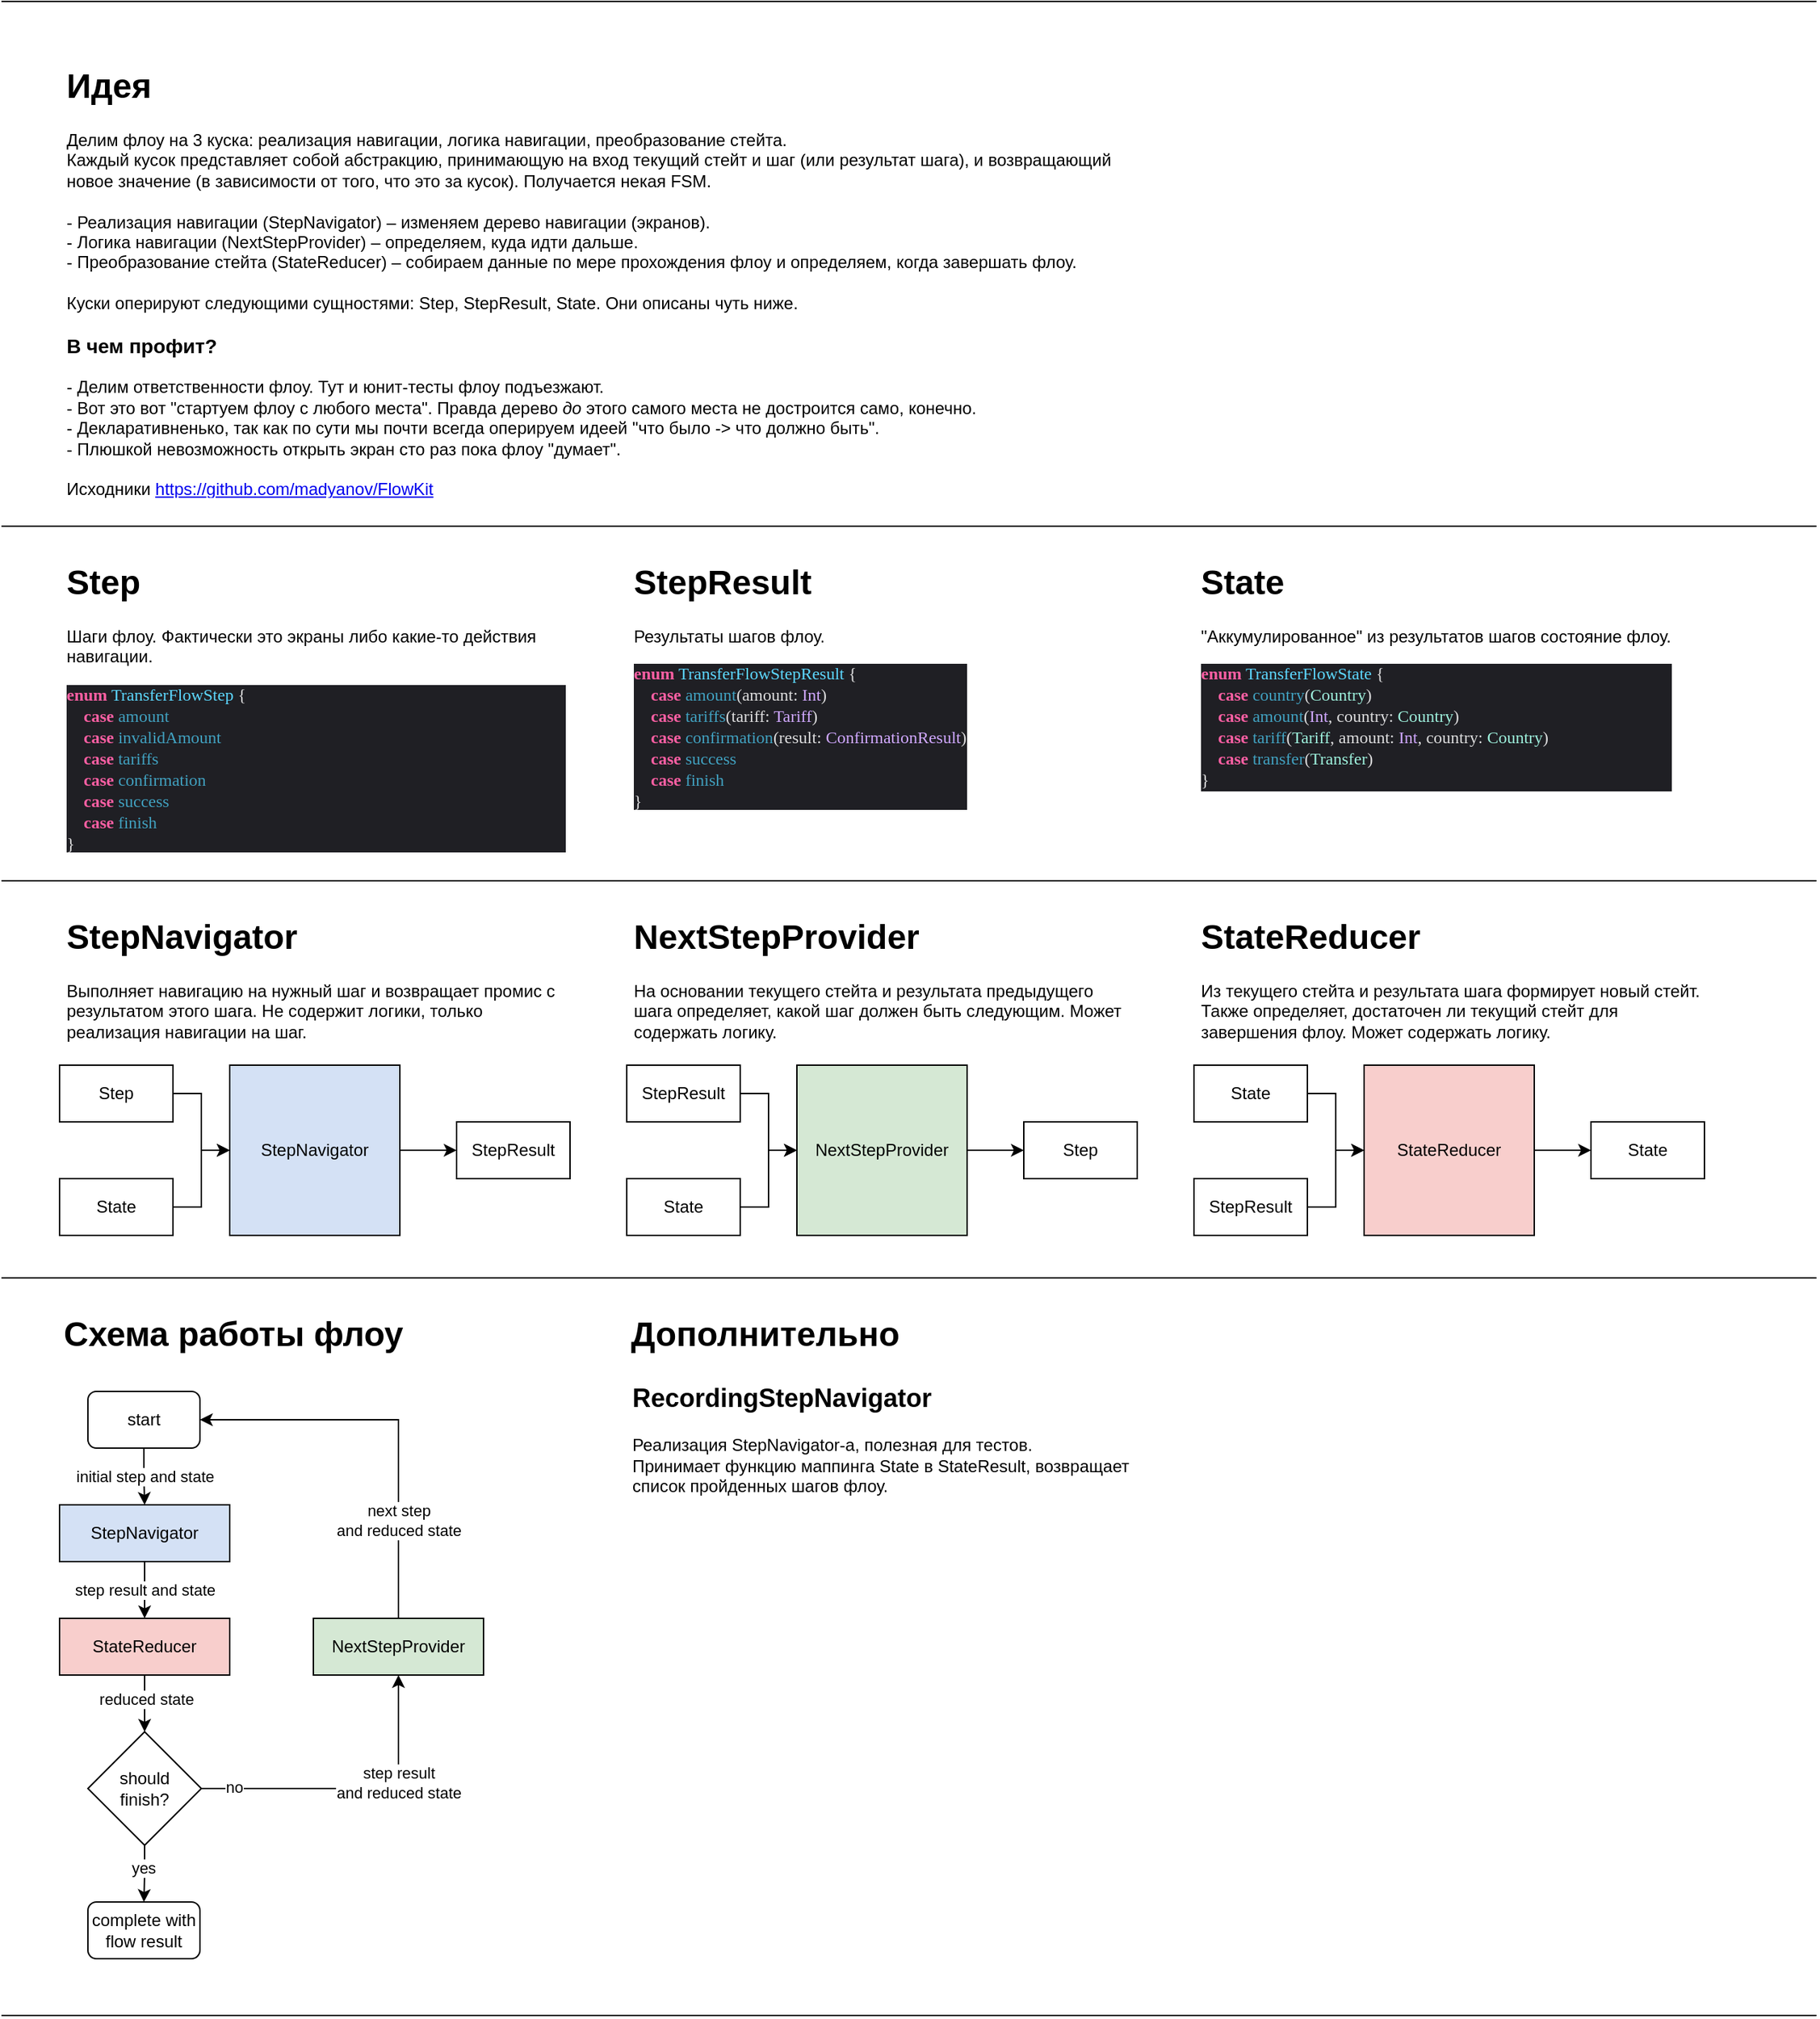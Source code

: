 <mxfile version="14.8.5" type="device"><diagram id="jw2_sHq7Q48fXYjKa4ns" name="Page-1"><mxGraphModel dx="1186" dy="565" grid="1" gridSize="10" guides="1" tooltips="1" connect="1" arrows="1" fold="1" page="1" pageScale="1" pageWidth="827" pageHeight="1169" math="0" shadow="0"><root><mxCell id="0"/><mxCell id="1" parent="0"/><mxCell id="7yjENeIUWVqf2foFrUso-27" value="&lt;h1&gt;Step&lt;/h1&gt;&lt;p&gt;Шаги флоу. Фактически это экраны либо какие-то действия навигации.&lt;/p&gt;&lt;p class=&quot;p1&quot; style=&quot;margin: 0px ; font-stretch: normal ; line-height: normal ; font-family: &amp;#34;menlo&amp;#34; ; color: rgb(93 , 216 , 255) ; background-color: rgb(31 , 31 , 36)&quot;&gt;&lt;span class=&quot;s1&quot; style=&quot;color: rgb(252 , 95 , 163)&quot;&gt;&lt;b&gt;enum&lt;/b&gt;&lt;/span&gt;&lt;span class=&quot;s2&quot; style=&quot;color: rgba(255 , 255 , 255 , 0.85)&quot;&gt; &lt;/span&gt;TransferFlowStep&lt;span class=&quot;s2&quot; style=&quot;color: rgba(255 , 255 , 255 , 0.85)&quot;&gt; {&lt;/span&gt;&lt;/p&gt;&lt;p class=&quot;p2&quot; style=&quot;margin: 0px ; font-stretch: normal ; line-height: normal ; font-family: &amp;#34;menlo&amp;#34; ; color: rgb(65 , 161 , 192) ; background-color: rgb(31 , 31 , 36)&quot;&gt;&lt;span class=&quot;s2&quot; style=&quot;color: rgba(255 , 255 , 255 , 0.85)&quot;&gt;&amp;nbsp; &amp;nbsp; &lt;/span&gt;&lt;span class=&quot;s1&quot; style=&quot;color: rgb(252 , 95 , 163)&quot;&gt;&lt;b&gt;case&lt;/b&gt;&lt;/span&gt;&lt;span class=&quot;s2&quot; style=&quot;color: rgba(255 , 255 , 255 , 0.85)&quot;&gt; &lt;/span&gt;amount&lt;/p&gt;&lt;p class=&quot;p2&quot; style=&quot;margin: 0px ; font-stretch: normal ; line-height: normal ; font-family: &amp;#34;menlo&amp;#34; ; color: rgb(65 , 161 , 192) ; background-color: rgb(31 , 31 , 36)&quot;&gt;&lt;span class=&quot;s2&quot; style=&quot;color: rgba(255 , 255 , 255 , 0.85)&quot;&gt;&amp;nbsp; &amp;nbsp; &lt;/span&gt;&lt;span class=&quot;s1&quot; style=&quot;color: rgb(252 , 95 , 163)&quot;&gt;&lt;b&gt;case&lt;/b&gt;&lt;/span&gt;&lt;span class=&quot;s2&quot; style=&quot;color: rgba(255 , 255 , 255 , 0.85)&quot;&gt; &lt;/span&gt;invalidAmount&lt;/p&gt;&lt;p class=&quot;p2&quot; style=&quot;margin: 0px ; font-stretch: normal ; line-height: normal ; font-family: &amp;#34;menlo&amp;#34; ; color: rgb(65 , 161 , 192) ; background-color: rgb(31 , 31 , 36)&quot;&gt;&lt;span class=&quot;s2&quot; style=&quot;color: rgba(255 , 255 , 255 , 0.85)&quot;&gt;&amp;nbsp; &amp;nbsp; &lt;/span&gt;&lt;span class=&quot;s1&quot; style=&quot;color: rgb(252 , 95 , 163)&quot;&gt;&lt;b&gt;case&lt;/b&gt;&lt;/span&gt;&lt;span class=&quot;s2&quot; style=&quot;color: rgba(255 , 255 , 255 , 0.85)&quot;&gt; &lt;/span&gt;tariffs&lt;/p&gt;&lt;p class=&quot;p2&quot; style=&quot;margin: 0px ; font-stretch: normal ; line-height: normal ; font-family: &amp;#34;menlo&amp;#34; ; color: rgb(65 , 161 , 192) ; background-color: rgb(31 , 31 , 36)&quot;&gt;&lt;span class=&quot;s2&quot; style=&quot;color: rgba(255 , 255 , 255 , 0.85)&quot;&gt;&amp;nbsp; &amp;nbsp; &lt;/span&gt;&lt;span class=&quot;s1&quot; style=&quot;color: rgb(252 , 95 , 163)&quot;&gt;&lt;b&gt;case&lt;/b&gt;&lt;/span&gt;&lt;span class=&quot;s2&quot; style=&quot;color: rgba(255 , 255 , 255 , 0.85)&quot;&gt; &lt;/span&gt;confirmation&lt;/p&gt;&lt;p class=&quot;p2&quot; style=&quot;margin: 0px ; font-stretch: normal ; line-height: normal ; font-family: &amp;#34;menlo&amp;#34; ; color: rgb(65 , 161 , 192) ; background-color: rgb(31 , 31 , 36)&quot;&gt;&lt;span class=&quot;s2&quot; style=&quot;color: rgba(255 , 255 , 255 , 0.85)&quot;&gt;&amp;nbsp; &amp;nbsp; &lt;/span&gt;&lt;span class=&quot;s1&quot; style=&quot;color: rgb(252 , 95 , 163)&quot;&gt;&lt;b&gt;case&lt;/b&gt;&lt;/span&gt;&lt;span class=&quot;s2&quot; style=&quot;color: rgba(255 , 255 , 255 , 0.85)&quot;&gt; &lt;/span&gt;success&lt;/p&gt;&lt;p class=&quot;p2&quot; style=&quot;margin: 0px ; font-stretch: normal ; line-height: normal ; font-family: &amp;#34;menlo&amp;#34; ; color: rgb(65 , 161 , 192) ; background-color: rgb(31 , 31 , 36)&quot;&gt;&lt;span class=&quot;s2&quot; style=&quot;color: rgba(255 , 255 , 255 , 0.85)&quot;&gt;&amp;nbsp; &amp;nbsp; &lt;/span&gt;&lt;span class=&quot;s1&quot; style=&quot;color: rgb(252 , 95 , 163)&quot;&gt;&lt;b&gt;case&lt;/b&gt;&lt;/span&gt;&lt;span class=&quot;s2&quot; style=&quot;color: rgba(255 , 255 , 255 , 0.85)&quot;&gt; &lt;/span&gt;finish&lt;/p&gt;&lt;p class=&quot;p3&quot; style=&quot;margin: 0px ; font-stretch: normal ; line-height: normal ; font-family: &amp;#34;menlo&amp;#34; ; color: rgba(255 , 255 , 255 , 0.85) ; background-color: rgb(31 , 31 , 36)&quot;&gt;}&lt;/p&gt;" style="text;html=1;strokeColor=none;fillColor=none;spacing=5;spacingTop=-20;whiteSpace=wrap;overflow=hidden;rounded=0;" parent="1" vertex="1"><mxGeometry x="41" y="390" width="360" height="210" as="geometry"/></mxCell><mxCell id="7yjENeIUWVqf2foFrUso-28" value="&lt;h1&gt;StepResult&lt;/h1&gt;&lt;p&gt;Результаты шагов флоу.&lt;/p&gt;&lt;p class=&quot;p1&quot; style=&quot;margin: 0px ; font-stretch: normal ; line-height: normal ; font-family: &amp;#34;menlo&amp;#34; ; color: rgb(93 , 216 , 255) ; background-color: rgb(31 , 31 , 36)&quot;&gt;&lt;span class=&quot;s1&quot; style=&quot;color: rgb(252 , 95 , 163)&quot;&gt;&lt;b&gt;enum&lt;/b&gt;&lt;/span&gt;&lt;span class=&quot;s2&quot; style=&quot;color: rgba(255 , 255 , 255 , 0.85)&quot;&gt; &lt;/span&gt;TransferFlowStepResult&lt;span class=&quot;s2&quot; style=&quot;color: rgba(255 , 255 , 255 , 0.85)&quot;&gt; {&lt;/span&gt;&lt;/p&gt;&lt;p class=&quot;p2&quot; style=&quot;margin: 0px ; font-stretch: normal ; line-height: normal ; font-family: &amp;#34;menlo&amp;#34; ; color: rgba(255 , 255 , 255 , 0.85) ; background-color: rgb(31 , 31 , 36)&quot;&gt;&lt;span class=&quot;Apple-converted-space&quot;&gt;&amp;nbsp; &amp;nbsp; &lt;/span&gt;&lt;span class=&quot;s1&quot; style=&quot;color: rgb(252 , 95 , 163)&quot;&gt;&lt;b&gt;case&lt;/b&gt;&lt;/span&gt; &lt;span class=&quot;s3&quot; style=&quot;color: rgb(65 , 161 , 192)&quot;&gt;amount&lt;/span&gt;(amount: &lt;span class=&quot;s4&quot; style=&quot;color: rgb(208 , 168 , 255)&quot;&gt;Int&lt;/span&gt;)&lt;/p&gt;&lt;p class=&quot;p2&quot; style=&quot;margin: 0px ; font-stretch: normal ; line-height: normal ; font-family: &amp;#34;menlo&amp;#34; ; color: rgba(255 , 255 , 255 , 0.85) ; background-color: rgb(31 , 31 , 36)&quot;&gt;&lt;span class=&quot;Apple-converted-space&quot;&gt;&amp;nbsp; &amp;nbsp; &lt;/span&gt;&lt;span class=&quot;s1&quot; style=&quot;color: rgb(252 , 95 , 163)&quot;&gt;&lt;b&gt;case&lt;/b&gt;&lt;/span&gt; &lt;span class=&quot;s3&quot; style=&quot;color: rgb(65 , 161 , 192)&quot;&gt;tariffs&lt;/span&gt;(tariff: &lt;span class=&quot;s4&quot; style=&quot;color: rgb(208 , 168 , 255)&quot;&gt;Tariff&lt;/span&gt;)&lt;/p&gt;&lt;p class=&quot;p2&quot; style=&quot;margin: 0px ; font-stretch: normal ; line-height: normal ; font-family: &amp;#34;menlo&amp;#34; ; color: rgba(255 , 255 , 255 , 0.85) ; background-color: rgb(31 , 31 , 36)&quot;&gt;&lt;span class=&quot;Apple-converted-space&quot;&gt;&amp;nbsp; &amp;nbsp; &lt;/span&gt;&lt;span class=&quot;s1&quot; style=&quot;color: rgb(252 , 95 , 163)&quot;&gt;&lt;b&gt;case&lt;/b&gt;&lt;/span&gt; &lt;span class=&quot;s3&quot; style=&quot;color: rgb(65 , 161 , 192)&quot;&gt;confirmation&lt;/span&gt;(result: &lt;span class=&quot;s4&quot; style=&quot;color: rgb(208 , 168 , 255)&quot;&gt;ConfirmationResult&lt;/span&gt;)&lt;/p&gt;&lt;p class=&quot;p3&quot; style=&quot;margin: 0px ; font-stretch: normal ; line-height: normal ; font-family: &amp;#34;menlo&amp;#34; ; color: rgb(65 , 161 , 192) ; background-color: rgb(31 , 31 , 36)&quot;&gt;&lt;span class=&quot;s2&quot; style=&quot;color: rgba(255 , 255 , 255 , 0.85)&quot;&gt;&amp;nbsp; &amp;nbsp; &lt;/span&gt;&lt;span class=&quot;s1&quot; style=&quot;color: rgb(252 , 95 , 163)&quot;&gt;&lt;b&gt;case&lt;/b&gt;&lt;/span&gt;&lt;span class=&quot;s2&quot; style=&quot;color: rgba(255 , 255 , 255 , 0.85)&quot;&gt; &lt;/span&gt;success&lt;/p&gt;&lt;p class=&quot;p3&quot; style=&quot;margin: 0px ; font-stretch: normal ; line-height: normal ; font-family: &amp;#34;menlo&amp;#34; ; color: rgb(65 , 161 , 192) ; background-color: rgb(31 , 31 , 36)&quot;&gt;&lt;span class=&quot;s2&quot; style=&quot;color: rgba(255 , 255 , 255 , 0.85)&quot;&gt;&amp;nbsp; &amp;nbsp; &lt;/span&gt;&lt;span class=&quot;s1&quot; style=&quot;color: rgb(252 , 95 , 163)&quot;&gt;&lt;b&gt;case&lt;/b&gt;&lt;/span&gt;&lt;span class=&quot;s2&quot; style=&quot;color: rgba(255 , 255 , 255 , 0.85)&quot;&gt; &lt;/span&gt;finish&lt;/p&gt;&lt;p class=&quot;p2&quot; style=&quot;margin: 0px ; font-stretch: normal ; line-height: normal ; font-family: &amp;#34;menlo&amp;#34; ; color: rgba(255 , 255 , 255 , 0.85) ; background-color: rgb(31 , 31 , 36)&quot;&gt;}&lt;/p&gt;" style="text;html=1;strokeColor=none;fillColor=none;spacing=5;spacingTop=-20;whiteSpace=wrap;overflow=hidden;rounded=0;" parent="1" vertex="1"><mxGeometry x="441" y="390" width="370" height="180" as="geometry"/></mxCell><mxCell id="7yjENeIUWVqf2foFrUso-29" value="&lt;h1&gt;State&lt;/h1&gt;&lt;p&gt;&quot;Аккумулированное&quot; из результатов шагов состояние флоу.&lt;/p&gt;&lt;p class=&quot;p1&quot; style=&quot;margin: 0px ; font-stretch: normal ; line-height: normal ; font-family: &amp;#34;menlo&amp;#34; ; color: rgb(93 , 216 , 255) ; background-color: rgb(31 , 31 , 36)&quot;&gt;&lt;span class=&quot;s1&quot; style=&quot;color: rgb(252 , 95 , 163)&quot;&gt;&lt;b&gt;enum&lt;/b&gt;&lt;/span&gt;&lt;span class=&quot;s2&quot; style=&quot;color: rgba(255 , 255 , 255 , 0.85)&quot;&gt; &lt;/span&gt;TransferFlowState&lt;span class=&quot;s2&quot; style=&quot;color: rgba(255 , 255 , 255 , 0.85)&quot;&gt; {&lt;/span&gt;&lt;/p&gt;&lt;p class=&quot;p2&quot; style=&quot;margin: 0px ; font-stretch: normal ; line-height: normal ; font-family: &amp;#34;menlo&amp;#34; ; color: rgba(255 , 255 , 255 , 0.85) ; background-color: rgb(31 , 31 , 36)&quot;&gt;&lt;span class=&quot;Apple-converted-space&quot;&gt;&amp;nbsp; &amp;nbsp; &lt;/span&gt;&lt;span class=&quot;s1&quot; style=&quot;color: rgb(252 , 95 , 163)&quot;&gt;&lt;b&gt;case&lt;/b&gt;&lt;/span&gt; &lt;span class=&quot;s3&quot; style=&quot;color: rgb(65 , 161 , 192)&quot;&gt;country&lt;/span&gt;(&lt;span class=&quot;s4&quot; style=&quot;color: rgb(158 , 241 , 221)&quot;&gt;Country&lt;/span&gt;)&lt;/p&gt;&lt;p class=&quot;p2&quot; style=&quot;margin: 0px ; font-stretch: normal ; line-height: normal ; font-family: &amp;#34;menlo&amp;#34; ; color: rgba(255 , 255 , 255 , 0.85) ; background-color: rgb(31 , 31 , 36)&quot;&gt;&lt;span class=&quot;Apple-converted-space&quot;&gt;&amp;nbsp; &amp;nbsp; &lt;/span&gt;&lt;span class=&quot;s1&quot; style=&quot;color: rgb(252 , 95 , 163)&quot;&gt;&lt;b&gt;case&lt;/b&gt;&lt;/span&gt; &lt;span class=&quot;s3&quot; style=&quot;color: rgb(65 , 161 , 192)&quot;&gt;amount&lt;/span&gt;(&lt;span class=&quot;s5&quot; style=&quot;color: rgb(208 , 168 , 255)&quot;&gt;Int&lt;/span&gt;, country: &lt;span class=&quot;s4&quot; style=&quot;color: rgb(158 , 241 , 221)&quot;&gt;Country&lt;/span&gt;)&lt;/p&gt;&lt;p class=&quot;p2&quot; style=&quot;margin: 0px ; font-stretch: normal ; line-height: normal ; font-family: &amp;#34;menlo&amp;#34; ; color: rgba(255 , 255 , 255 , 0.85) ; background-color: rgb(31 , 31 , 36)&quot;&gt;&lt;span class=&quot;Apple-converted-space&quot;&gt;&amp;nbsp; &amp;nbsp; &lt;/span&gt;&lt;span class=&quot;s1&quot; style=&quot;color: rgb(252 , 95 , 163)&quot;&gt;&lt;b&gt;case&lt;/b&gt;&lt;/span&gt; &lt;span class=&quot;s3&quot; style=&quot;color: rgb(65 , 161 , 192)&quot;&gt;tariff&lt;/span&gt;(&lt;span class=&quot;s4&quot; style=&quot;color: rgb(158 , 241 , 221)&quot;&gt;Tariff&lt;/span&gt;, amount: &lt;span class=&quot;s5&quot; style=&quot;color: rgb(208 , 168 , 255)&quot;&gt;Int&lt;/span&gt;, country: &lt;span class=&quot;s4&quot; style=&quot;color: rgb(158 , 241 , 221)&quot;&gt;Country&lt;/span&gt;)&lt;/p&gt;&lt;p class=&quot;p3&quot; style=&quot;margin: 0px ; font-stretch: normal ; line-height: normal ; font-family: &amp;#34;menlo&amp;#34; ; color: rgb(65 , 161 , 192) ; background-color: rgb(31 , 31 , 36)&quot;&gt;&lt;span class=&quot;s2&quot; style=&quot;color: rgba(255 , 255 , 255 , 0.85)&quot;&gt;&amp;nbsp; &amp;nbsp; &lt;/span&gt;&lt;span class=&quot;s1&quot; style=&quot;color: rgb(252 , 95 , 163)&quot;&gt;&lt;b&gt;case&lt;/b&gt;&lt;/span&gt;&lt;span class=&quot;s2&quot; style=&quot;color: rgba(255 , 255 , 255 , 0.85)&quot;&gt; &lt;/span&gt;transfer&lt;span class=&quot;s2&quot; style=&quot;color: rgba(255 , 255 , 255 , 0.85)&quot;&gt;(&lt;/span&gt;&lt;span class=&quot;s4&quot; style=&quot;color: rgb(158 , 241 , 221)&quot;&gt;Transfer&lt;/span&gt;&lt;span class=&quot;s2&quot; style=&quot;color: rgba(255 , 255 , 255 , 0.85)&quot;&gt;)&lt;/span&gt;&lt;/p&gt;&lt;p class=&quot;p2&quot; style=&quot;margin: 0px ; font-stretch: normal ; line-height: normal ; font-family: &amp;#34;menlo&amp;#34; ; color: rgba(255 , 255 , 255 , 0.85) ; background-color: rgb(31 , 31 , 36)&quot;&gt;}&lt;/p&gt;" style="text;html=1;strokeColor=none;fillColor=none;spacing=5;spacingTop=-20;whiteSpace=wrap;overflow=hidden;rounded=0;" parent="1" vertex="1"><mxGeometry x="841" y="390" width="400" height="170" as="geometry"/></mxCell><mxCell id="7yjENeIUWVqf2foFrUso-37" style="edgeStyle=orthogonalEdgeStyle;rounded=0;orthogonalLoop=1;jettySize=auto;html=1;entryX=0;entryY=0.5;entryDx=0;entryDy=0;" parent="1" source="7yjENeIUWVqf2foFrUso-30" target="7yjENeIUWVqf2foFrUso-33" edge="1"><mxGeometry relative="1" as="geometry"/></mxCell><mxCell id="7yjENeIUWVqf2foFrUso-30" value="StepNavigator" style="whiteSpace=wrap;html=1;aspect=fixed;fillColor=#D4E1F5;" parent="1" vertex="1"><mxGeometry x="161" y="750" width="120" height="120" as="geometry"/></mxCell><mxCell id="7yjENeIUWVqf2foFrUso-36" style="edgeStyle=orthogonalEdgeStyle;rounded=0;orthogonalLoop=1;jettySize=auto;html=1;entryX=0;entryY=0.5;entryDx=0;entryDy=0;" parent="1" source="7yjENeIUWVqf2foFrUso-31" target="7yjENeIUWVqf2foFrUso-30" edge="1"><mxGeometry relative="1" as="geometry"/></mxCell><mxCell id="7yjENeIUWVqf2foFrUso-31" value="Step" style="rounded=0;whiteSpace=wrap;html=1;" parent="1" vertex="1"><mxGeometry x="41" y="750" width="80" height="40" as="geometry"/></mxCell><mxCell id="7yjENeIUWVqf2foFrUso-35" style="edgeStyle=orthogonalEdgeStyle;rounded=0;orthogonalLoop=1;jettySize=auto;html=1;entryX=0;entryY=0.5;entryDx=0;entryDy=0;" parent="1" source="7yjENeIUWVqf2foFrUso-32" target="7yjENeIUWVqf2foFrUso-30" edge="1"><mxGeometry relative="1" as="geometry"/></mxCell><mxCell id="7yjENeIUWVqf2foFrUso-32" value="State" style="rounded=0;whiteSpace=wrap;html=1;" parent="1" vertex="1"><mxGeometry x="41" y="830" width="80" height="40" as="geometry"/></mxCell><mxCell id="7yjENeIUWVqf2foFrUso-33" value="StepResult" style="rounded=0;whiteSpace=wrap;html=1;" parent="1" vertex="1"><mxGeometry x="321" y="790" width="80" height="40" as="geometry"/></mxCell><mxCell id="7yjENeIUWVqf2foFrUso-45" style="edgeStyle=orthogonalEdgeStyle;rounded=0;orthogonalLoop=1;jettySize=auto;html=1;entryX=0;entryY=0.5;entryDx=0;entryDy=0;" parent="1" source="7yjENeIUWVqf2foFrUso-46" target="7yjENeIUWVqf2foFrUso-51" edge="1"><mxGeometry relative="1" as="geometry"/></mxCell><mxCell id="7yjENeIUWVqf2foFrUso-46" value="NextStepProvider" style="whiteSpace=wrap;html=1;aspect=fixed;fillColor=#D5E8D4;" parent="1" vertex="1"><mxGeometry x="561" y="750" width="120" height="120" as="geometry"/></mxCell><mxCell id="7yjENeIUWVqf2foFrUso-47" style="edgeStyle=orthogonalEdgeStyle;rounded=0;orthogonalLoop=1;jettySize=auto;html=1;entryX=0;entryY=0.5;entryDx=0;entryDy=0;" parent="1" source="7yjENeIUWVqf2foFrUso-48" target="7yjENeIUWVqf2foFrUso-46" edge="1"><mxGeometry relative="1" as="geometry"/></mxCell><mxCell id="7yjENeIUWVqf2foFrUso-48" value="StepResult" style="rounded=0;whiteSpace=wrap;html=1;" parent="1" vertex="1"><mxGeometry x="441" y="750" width="80" height="40" as="geometry"/></mxCell><mxCell id="7yjENeIUWVqf2foFrUso-49" style="edgeStyle=orthogonalEdgeStyle;rounded=0;orthogonalLoop=1;jettySize=auto;html=1;entryX=0;entryY=0.5;entryDx=0;entryDy=0;" parent="1" source="7yjENeIUWVqf2foFrUso-50" target="7yjENeIUWVqf2foFrUso-46" edge="1"><mxGeometry relative="1" as="geometry"/></mxCell><mxCell id="7yjENeIUWVqf2foFrUso-50" value="State" style="rounded=0;whiteSpace=wrap;html=1;" parent="1" vertex="1"><mxGeometry x="441" y="830" width="80" height="40" as="geometry"/></mxCell><mxCell id="7yjENeIUWVqf2foFrUso-51" value="Step" style="rounded=0;whiteSpace=wrap;html=1;" parent="1" vertex="1"><mxGeometry x="721" y="790" width="80" height="40" as="geometry"/></mxCell><mxCell id="7yjENeIUWVqf2foFrUso-52" style="edgeStyle=orthogonalEdgeStyle;rounded=0;orthogonalLoop=1;jettySize=auto;html=1;entryX=0;entryY=0.5;entryDx=0;entryDy=0;" parent="1" source="7yjENeIUWVqf2foFrUso-53" target="7yjENeIUWVqf2foFrUso-58" edge="1"><mxGeometry relative="1" as="geometry"/></mxCell><mxCell id="7yjENeIUWVqf2foFrUso-53" value="StateReducer" style="whiteSpace=wrap;html=1;aspect=fixed;fillColor=#F8CECC;" parent="1" vertex="1"><mxGeometry x="961" y="750" width="120" height="120" as="geometry"/></mxCell><mxCell id="7yjENeIUWVqf2foFrUso-54" style="edgeStyle=orthogonalEdgeStyle;rounded=0;orthogonalLoop=1;jettySize=auto;html=1;entryX=0;entryY=0.5;entryDx=0;entryDy=0;" parent="1" source="7yjENeIUWVqf2foFrUso-55" target="7yjENeIUWVqf2foFrUso-53" edge="1"><mxGeometry relative="1" as="geometry"/></mxCell><mxCell id="7yjENeIUWVqf2foFrUso-55" value="State" style="rounded=0;whiteSpace=wrap;html=1;" parent="1" vertex="1"><mxGeometry x="841" y="750" width="80" height="40" as="geometry"/></mxCell><mxCell id="7yjENeIUWVqf2foFrUso-56" style="edgeStyle=orthogonalEdgeStyle;rounded=0;orthogonalLoop=1;jettySize=auto;html=1;entryX=0;entryY=0.5;entryDx=0;entryDy=0;" parent="1" source="7yjENeIUWVqf2foFrUso-57" target="7yjENeIUWVqf2foFrUso-53" edge="1"><mxGeometry relative="1" as="geometry"/></mxCell><mxCell id="7yjENeIUWVqf2foFrUso-57" value="StepResult" style="rounded=0;whiteSpace=wrap;html=1;" parent="1" vertex="1"><mxGeometry x="841" y="830" width="80" height="40" as="geometry"/></mxCell><mxCell id="7yjENeIUWVqf2foFrUso-58" value="State" style="rounded=0;whiteSpace=wrap;html=1;" parent="1" vertex="1"><mxGeometry x="1121" y="790" width="80" height="40" as="geometry"/></mxCell><mxCell id="7yjENeIUWVqf2foFrUso-59" value="&lt;h1&gt;StepNavigator&lt;/h1&gt;&lt;p&gt;Выполняет навигацию на нужный шаг и возвращает промис с результатом этого шага. Не содержит логики, только реализация навигации на шаг.&lt;/p&gt;" style="text;html=1;strokeColor=none;fillColor=none;spacing=5;spacingTop=-20;whiteSpace=wrap;overflow=hidden;rounded=0;" parent="1" vertex="1"><mxGeometry x="41" y="640" width="360" height="100" as="geometry"/></mxCell><mxCell id="7yjENeIUWVqf2foFrUso-60" value="&lt;h1&gt;NextStepProvider&lt;/h1&gt;&lt;p&gt;На основании текущего стейта и результата предыдущего шага определяет, какой шаг должен быть следующим. Может содержать логику.&lt;/p&gt;" style="text;html=1;strokeColor=none;fillColor=none;spacing=5;spacingTop=-20;whiteSpace=wrap;overflow=hidden;rounded=0;" parent="1" vertex="1"><mxGeometry x="441" y="640" width="360" height="100" as="geometry"/></mxCell><mxCell id="7yjENeIUWVqf2foFrUso-61" value="&lt;h1&gt;StateReducer&lt;/h1&gt;&lt;p&gt;Из текущего стейта и результата шага формирует новый стейт. Также определяет, достаточен ли текущий стейт для завершения флоу. Может содержать логику.&lt;/p&gt;" style="text;html=1;strokeColor=none;fillColor=none;spacing=5;spacingTop=-20;whiteSpace=wrap;overflow=hidden;rounded=0;" parent="1" vertex="1"><mxGeometry x="841" y="640" width="360" height="100" as="geometry"/></mxCell><mxCell id="7yjENeIUWVqf2foFrUso-62" value="&lt;h1&gt;Идея&lt;/h1&gt;&lt;p&gt;Делим флоу на 3 куска: реализация навигации, логика навигации, преобразование стейта.&lt;br&gt;Каждый кусок представляет собой абстракцию, принимающую на вход текущий стейт и шаг (или результат шага), и возвращающий новое значение (в зависимости от того, что это за кусок). Получается некая FSM.&lt;br&gt;&lt;br&gt;- Реализация навигации (StepNavigator) – изменяем дерево навигации (экранов).&lt;br&gt;- Логика навигации (NextStepProvider) – определяем, куда идти дальше.&lt;br&gt;- Преобразование стейта (StateReducer) – собираем данные по мере прохождения флоу и определяем, когда завершать флоу.&lt;br&gt;&lt;br&gt;Куски оперируют следующими сущностями: Step, StepResult, State. Они описаны чуть ниже.&lt;br&gt;&lt;/p&gt;&lt;h3&gt;В чем профит?&lt;/h3&gt;&lt;div&gt;- Делим ответственности флоу. Тут и юнит-тесты флоу подъезжают.&lt;br&gt;- Вот это вот &quot;стартуем флоу с любого места&quot;. Правда дерево &lt;i&gt;до&lt;/i&gt; этого самого места не достроится само, конечно.&lt;br&gt;- Декларативненько, так как по сути мы почти всегда оперируем идеей &quot;что было -&amp;gt; что должно быть&quot;.&lt;/div&gt;&lt;div&gt;- Плюшкой невозможность открыть экран сто раз пока флоу &quot;думает&quot;.&lt;br&gt;&lt;br&gt;Исходники&amp;nbsp;&lt;a href=&quot;https://github.com/madyanov/FlowKit&quot;&gt;https://github.com/madyanov/FlowKit&lt;/a&gt;&lt;/div&gt;&lt;p&gt;&lt;/p&gt;" style="text;html=1;strokeColor=none;fillColor=none;spacing=5;spacingTop=-20;whiteSpace=wrap;overflow=hidden;rounded=0;" parent="1" vertex="1"><mxGeometry x="41" y="40" width="759" height="310" as="geometry"/></mxCell><mxCell id="7yjENeIUWVqf2foFrUso-68" value="initial step and state" style="edgeStyle=orthogonalEdgeStyle;rounded=0;orthogonalLoop=1;jettySize=auto;html=1;entryX=0.5;entryY=0;entryDx=0;entryDy=0;" parent="1" source="7yjENeIUWVqf2foFrUso-65" target="7yjENeIUWVqf2foFrUso-67" edge="1"><mxGeometry relative="1" as="geometry"/></mxCell><mxCell id="7yjENeIUWVqf2foFrUso-65" value="start" style="rounded=1;whiteSpace=wrap;html=1;" parent="1" vertex="1"><mxGeometry x="61" y="980" width="79" height="40" as="geometry"/></mxCell><mxCell id="7yjENeIUWVqf2foFrUso-70" value="step result and state" style="edgeStyle=orthogonalEdgeStyle;rounded=0;orthogonalLoop=1;jettySize=auto;html=1;entryX=0.5;entryY=0;entryDx=0;entryDy=0;" parent="1" source="7yjENeIUWVqf2foFrUso-67" target="7yjENeIUWVqf2foFrUso-69" edge="1"><mxGeometry relative="1" as="geometry"/></mxCell><mxCell id="7yjENeIUWVqf2foFrUso-67" value="StepNavigator" style="rounded=0;whiteSpace=wrap;html=1;fillColor=#D4E1F5;" parent="1" vertex="1"><mxGeometry x="41" y="1060" width="120" height="40" as="geometry"/></mxCell><mxCell id="7yjENeIUWVqf2foFrUso-73" style="edgeStyle=orthogonalEdgeStyle;rounded=0;orthogonalLoop=1;jettySize=auto;html=1;entryX=0.5;entryY=0;entryDx=0;entryDy=0;" parent="1" source="7yjENeIUWVqf2foFrUso-69" target="7yjENeIUWVqf2foFrUso-71" edge="1"><mxGeometry relative="1" as="geometry"/></mxCell><mxCell id="7yjENeIUWVqf2foFrUso-88" value="reduced state" style="edgeLabel;html=1;align=center;verticalAlign=middle;resizable=0;points=[];" parent="7yjENeIUWVqf2foFrUso-73" vertex="1" connectable="0"><mxGeometry x="-0.15" y="1" relative="1" as="geometry"><mxPoint as="offset"/></mxGeometry></mxCell><mxCell id="7yjENeIUWVqf2foFrUso-69" value="StateReducer" style="rounded=0;whiteSpace=wrap;html=1;fillColor=#F8CECC;" parent="1" vertex="1"><mxGeometry x="41" y="1140" width="120" height="40" as="geometry"/></mxCell><mxCell id="7yjENeIUWVqf2foFrUso-76" style="edgeStyle=orthogonalEdgeStyle;rounded=0;orthogonalLoop=1;jettySize=auto;html=1;entryX=0.5;entryY=0;entryDx=0;entryDy=0;" parent="1" source="7yjENeIUWVqf2foFrUso-71" target="7yjENeIUWVqf2foFrUso-75" edge="1"><mxGeometry relative="1" as="geometry"/></mxCell><mxCell id="7yjENeIUWVqf2foFrUso-81" value="yes" style="edgeLabel;html=1;align=center;verticalAlign=middle;resizable=0;points=[];" parent="7yjENeIUWVqf2foFrUso-76" vertex="1" connectable="0"><mxGeometry x="-0.111" y="-1" relative="1" as="geometry"><mxPoint y="-2" as="offset"/></mxGeometry></mxCell><mxCell id="7yjENeIUWVqf2foFrUso-83" style="edgeStyle=orthogonalEdgeStyle;rounded=0;orthogonalLoop=1;jettySize=auto;html=1;entryX=0.5;entryY=1;entryDx=0;entryDy=0;" parent="1" source="7yjENeIUWVqf2foFrUso-71" target="7yjENeIUWVqf2foFrUso-82" edge="1"><mxGeometry relative="1" as="geometry"><mxPoint x="311" y="1210" as="targetPoint"/><Array as="points"><mxPoint x="280" y="1260"/></Array></mxGeometry></mxCell><mxCell id="7yjENeIUWVqf2foFrUso-84" value="step result&lt;br&gt;and reduced state" style="edgeLabel;html=1;align=center;verticalAlign=middle;resizable=0;points=[];" parent="7yjENeIUWVqf2foFrUso-83" vertex="1" connectable="0"><mxGeometry x="0.107" y="4" relative="1" as="geometry"><mxPoint x="18" as="offset"/></mxGeometry></mxCell><mxCell id="7yjENeIUWVqf2foFrUso-85" value="no" style="edgeLabel;html=1;align=center;verticalAlign=middle;resizable=0;points=[];" parent="7yjENeIUWVqf2foFrUso-83" vertex="1" connectable="0"><mxGeometry x="-0.76" y="1" relative="1" as="geometry"><mxPoint x="-4" as="offset"/></mxGeometry></mxCell><mxCell id="7yjENeIUWVqf2foFrUso-71" value="should&lt;br&gt;finish?" style="rhombus;whiteSpace=wrap;html=1;" parent="1" vertex="1"><mxGeometry x="61" y="1220" width="80" height="80" as="geometry"/></mxCell><mxCell id="7yjENeIUWVqf2foFrUso-75" value="complete with flow result" style="rounded=1;whiteSpace=wrap;html=1;" parent="1" vertex="1"><mxGeometry x="61" y="1340" width="79" height="40" as="geometry"/></mxCell><mxCell id="7yjENeIUWVqf2foFrUso-89" style="edgeStyle=orthogonalEdgeStyle;rounded=0;orthogonalLoop=1;jettySize=auto;html=1;entryX=1;entryY=0.5;entryDx=0;entryDy=0;exitX=0.5;exitY=0;exitDx=0;exitDy=0;" parent="1" source="7yjENeIUWVqf2foFrUso-82" target="7yjENeIUWVqf2foFrUso-65" edge="1"><mxGeometry relative="1" as="geometry"><mxPoint x="171" y="1000" as="targetPoint"/><Array as="points"><mxPoint x="280" y="1000"/></Array></mxGeometry></mxCell><mxCell id="7yjENeIUWVqf2foFrUso-90" value="next step&lt;br&gt;and reduced state" style="edgeLabel;html=1;align=center;verticalAlign=middle;resizable=0;points=[];" parent="7yjENeIUWVqf2foFrUso-89" vertex="1" connectable="0"><mxGeometry x="-0.495" y="1" relative="1" as="geometry"><mxPoint x="1" y="1" as="offset"/></mxGeometry></mxCell><mxCell id="7yjENeIUWVqf2foFrUso-82" value="NextStepProvider" style="rounded=0;whiteSpace=wrap;html=1;fillColor=#D5E8D4;" parent="1" vertex="1"><mxGeometry x="220" y="1140" width="120" height="40" as="geometry"/></mxCell><mxCell id="7yjENeIUWVqf2foFrUso-91" value="&lt;h1&gt;Схема работы флоу&lt;/h1&gt;" style="text;html=1;strokeColor=none;fillColor=none;align=left;verticalAlign=middle;whiteSpace=wrap;rounded=0;" parent="1" vertex="1"><mxGeometry x="42" y="920" width="279" height="40" as="geometry"/></mxCell><mxCell id="7yjENeIUWVqf2foFrUso-92" value="" style="endArrow=none;html=1;" parent="1" edge="1"><mxGeometry width="50" height="50" relative="1" as="geometry"><mxPoint y="620" as="sourcePoint"/><mxPoint x="1280" y="620" as="targetPoint"/></mxGeometry></mxCell><mxCell id="7yjENeIUWVqf2foFrUso-93" value="" style="endArrow=none;html=1;" parent="1" edge="1"><mxGeometry width="50" height="50" relative="1" as="geometry"><mxPoint y="900" as="sourcePoint"/><mxPoint x="1280" y="900" as="targetPoint"/></mxGeometry></mxCell><mxCell id="7yjENeIUWVqf2foFrUso-94" value="" style="endArrow=none;html=1;" parent="1" edge="1"><mxGeometry width="50" height="50" relative="1" as="geometry"><mxPoint y="1420" as="sourcePoint"/><mxPoint x="1280" y="1420" as="targetPoint"/></mxGeometry></mxCell><mxCell id="7yjENeIUWVqf2foFrUso-95" value="" style="endArrow=none;html=1;" parent="1" edge="1"><mxGeometry width="50" height="50" relative="1" as="geometry"><mxPoint as="sourcePoint"/><mxPoint x="1280" as="targetPoint"/></mxGeometry></mxCell><mxCell id="7yjENeIUWVqf2foFrUso-96" value="" style="endArrow=none;html=1;" parent="1" edge="1"><mxGeometry width="50" height="50" relative="1" as="geometry"><mxPoint y="370" as="sourcePoint"/><mxPoint x="1280" y="370" as="targetPoint"/></mxGeometry></mxCell><mxCell id="s-enw25JZv9iV6CagrRW-2" value="&lt;h1&gt;Дополнительно&lt;/h1&gt;" style="text;html=1;strokeColor=none;fillColor=none;align=left;verticalAlign=middle;whiteSpace=wrap;rounded=0;" vertex="1" parent="1"><mxGeometry x="442" y="920" width="359" height="40" as="geometry"/></mxCell><mxCell id="s-enw25JZv9iV6CagrRW-4" value="&lt;h2&gt;RecordingStepNavigator&lt;/h2&gt;&lt;p&gt;Реализация StepNavigator-а, полезная для тестов.&lt;br&gt;Принимает функцию маппинга State в StateResult, возвращает список пройденных шагов флоу.&lt;/p&gt;" style="text;html=1;strokeColor=none;fillColor=none;spacing=5;spacingTop=-20;whiteSpace=wrap;overflow=hidden;rounded=0;" vertex="1" parent="1"><mxGeometry x="440" y="970" width="359" height="90" as="geometry"/></mxCell></root></mxGraphModel></diagram></mxfile>